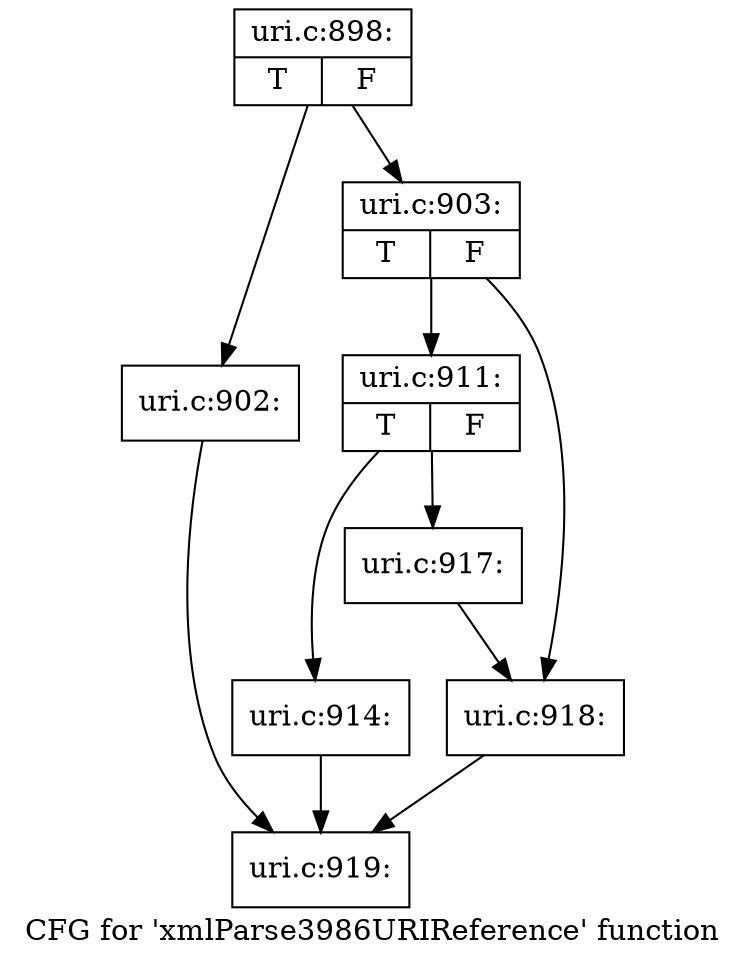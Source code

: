 digraph "CFG for 'xmlParse3986URIReference' function" {
	label="CFG for 'xmlParse3986URIReference' function";

	Node0x5561d688f020 [shape=record,label="{uri.c:898:|{<s0>T|<s1>F}}"];
	Node0x5561d688f020 -> Node0x5561d688fbf0;
	Node0x5561d688f020 -> Node0x5561d688fc40;
	Node0x5561d688fbf0 [shape=record,label="{uri.c:902:}"];
	Node0x5561d688fbf0 -> Node0x5561d688f070;
	Node0x5561d688fc40 [shape=record,label="{uri.c:903:|{<s0>T|<s1>F}}"];
	Node0x5561d688fc40 -> Node0x5561d6890a50;
	Node0x5561d688fc40 -> Node0x5561d6890c70;
	Node0x5561d6890a50 [shape=record,label="{uri.c:911:|{<s0>T|<s1>F}}"];
	Node0x5561d6890a50 -> Node0x5561d6890a00;
	Node0x5561d6890a50 -> Node0x5561d6891400;
	Node0x5561d6890a00 [shape=record,label="{uri.c:914:}"];
	Node0x5561d6890a00 -> Node0x5561d688f070;
	Node0x5561d6891400 [shape=record,label="{uri.c:917:}"];
	Node0x5561d6891400 -> Node0x5561d6890c70;
	Node0x5561d6890c70 [shape=record,label="{uri.c:918:}"];
	Node0x5561d6890c70 -> Node0x5561d688f070;
	Node0x5561d688f070 [shape=record,label="{uri.c:919:}"];
}
